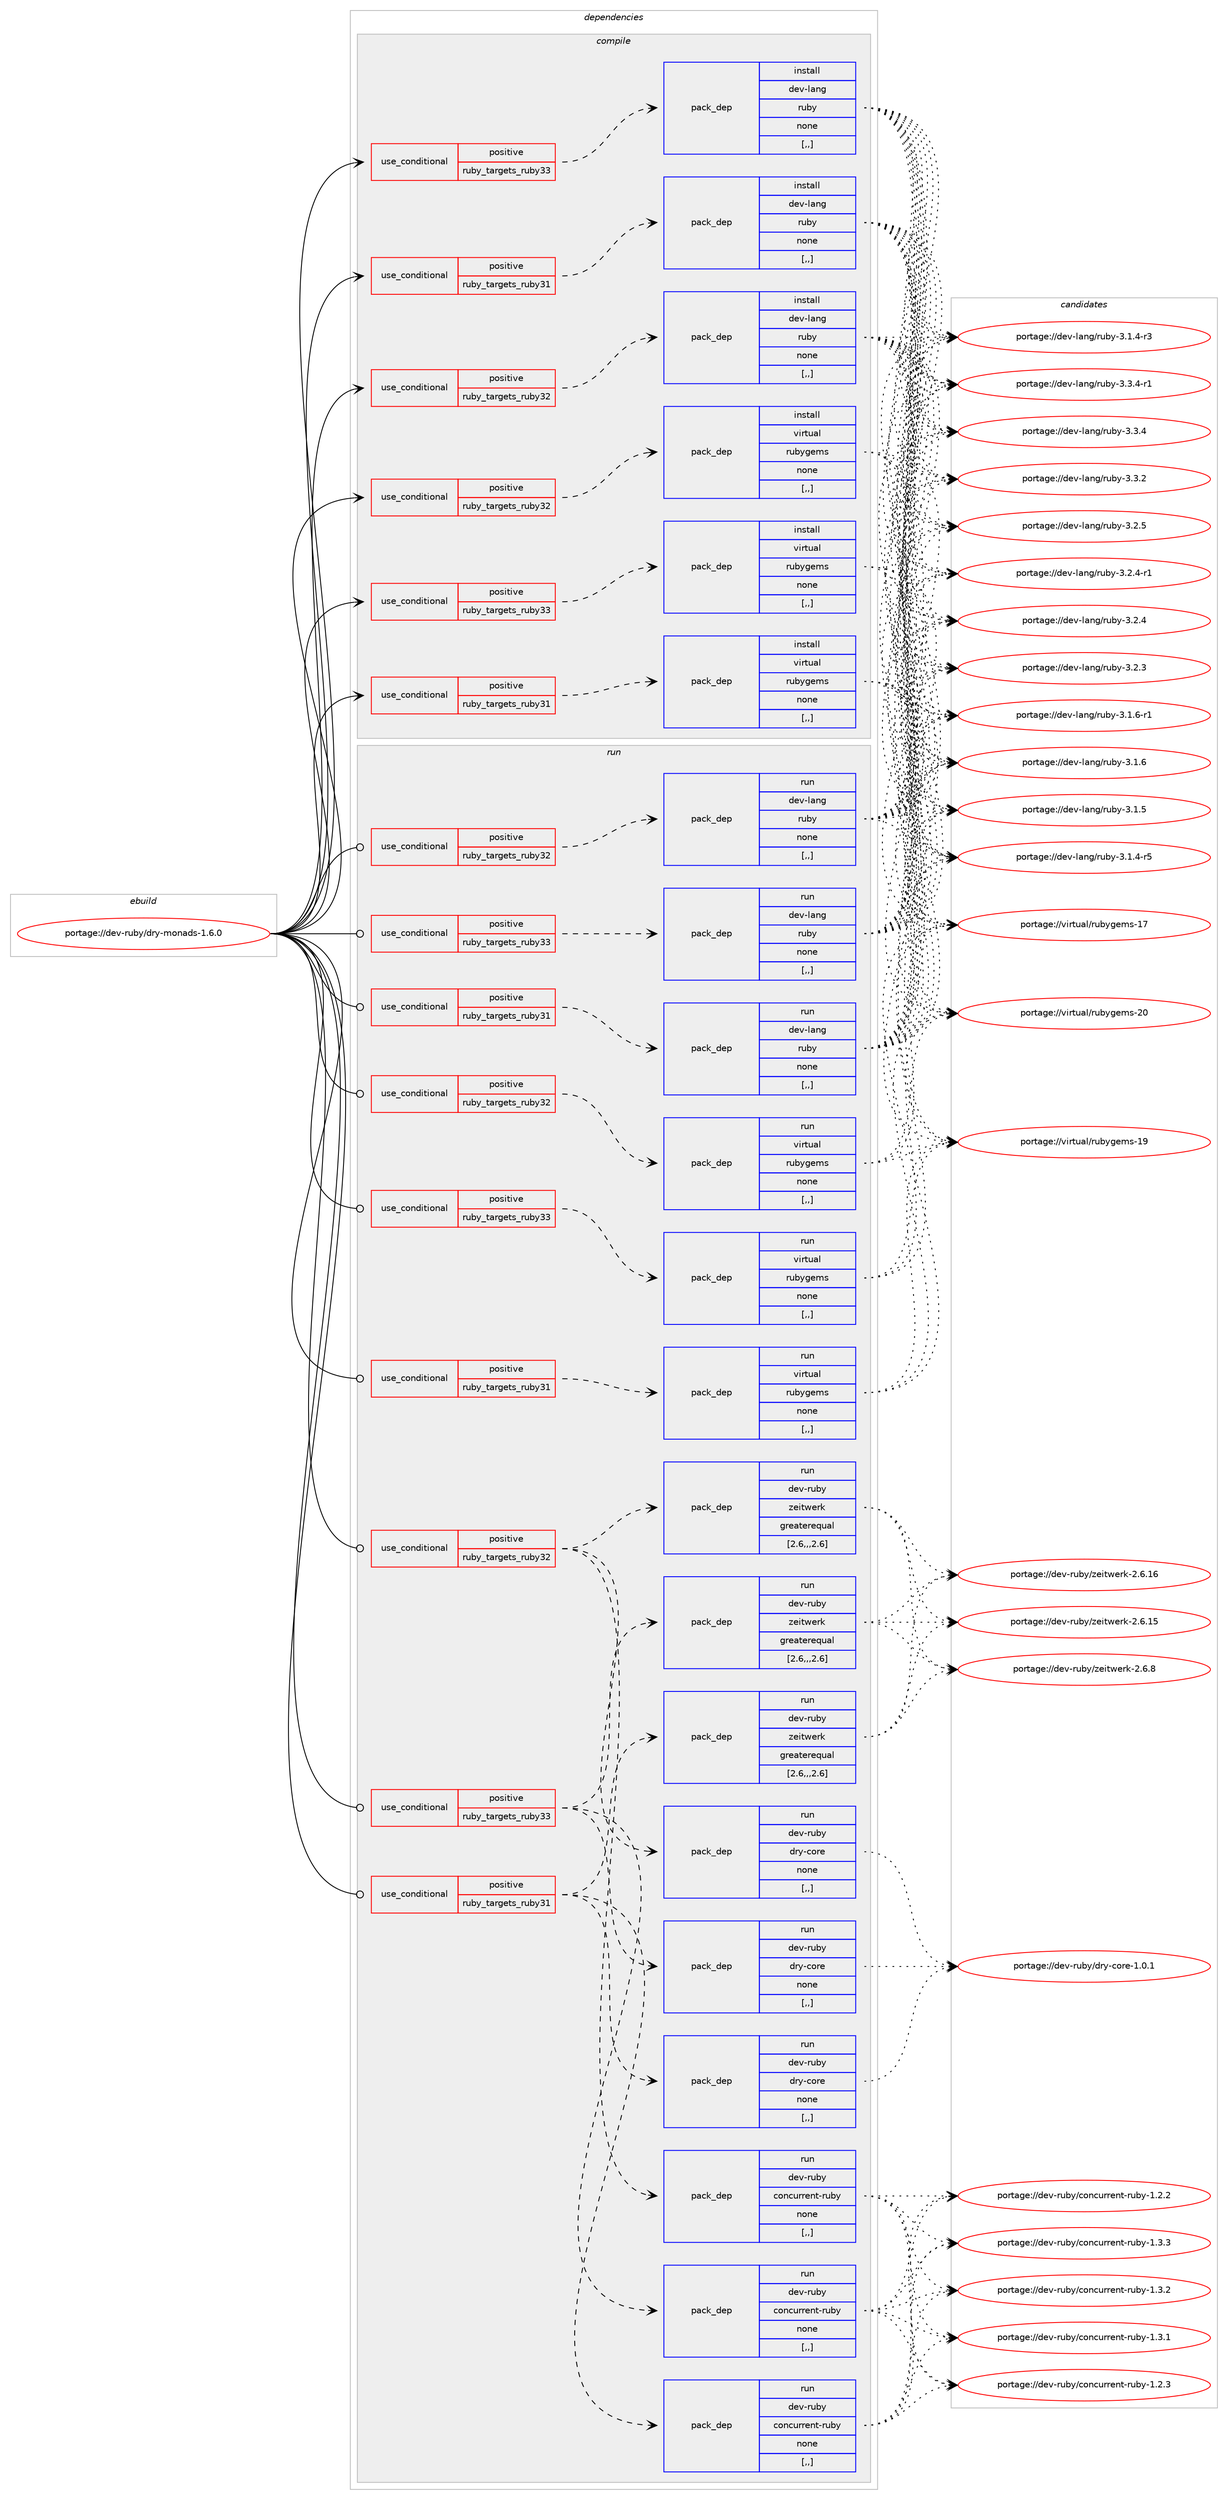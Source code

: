 digraph prolog {

# *************
# Graph options
# *************

newrank=true;
concentrate=true;
compound=true;
graph [rankdir=LR,fontname=Helvetica,fontsize=10,ranksep=1.5];#, ranksep=2.5, nodesep=0.2];
edge  [arrowhead=vee];
node  [fontname=Helvetica,fontsize=10];

# **********
# The ebuild
# **********

subgraph cluster_leftcol {
color=gray;
label=<<i>ebuild</i>>;
id [label="portage://dev-ruby/dry-monads-1.6.0", color=red, width=4, href="../dev-ruby/dry-monads-1.6.0.svg"];
}

# ****************
# The dependencies
# ****************

subgraph cluster_midcol {
color=gray;
label=<<i>dependencies</i>>;
subgraph cluster_compile {
fillcolor="#eeeeee";
style=filled;
label=<<i>compile</i>>;
subgraph cond46903 {
dependency181926 [label=<<TABLE BORDER="0" CELLBORDER="1" CELLSPACING="0" CELLPADDING="4"><TR><TD ROWSPAN="3" CELLPADDING="10">use_conditional</TD></TR><TR><TD>positive</TD></TR><TR><TD>ruby_targets_ruby31</TD></TR></TABLE>>, shape=none, color=red];
subgraph pack133726 {
dependency181927 [label=<<TABLE BORDER="0" CELLBORDER="1" CELLSPACING="0" CELLPADDING="4" WIDTH="220"><TR><TD ROWSPAN="6" CELLPADDING="30">pack_dep</TD></TR><TR><TD WIDTH="110">install</TD></TR><TR><TD>dev-lang</TD></TR><TR><TD>ruby</TD></TR><TR><TD>none</TD></TR><TR><TD>[,,]</TD></TR></TABLE>>, shape=none, color=blue];
}
dependency181926:e -> dependency181927:w [weight=20,style="dashed",arrowhead="vee"];
}
id:e -> dependency181926:w [weight=20,style="solid",arrowhead="vee"];
subgraph cond46904 {
dependency181928 [label=<<TABLE BORDER="0" CELLBORDER="1" CELLSPACING="0" CELLPADDING="4"><TR><TD ROWSPAN="3" CELLPADDING="10">use_conditional</TD></TR><TR><TD>positive</TD></TR><TR><TD>ruby_targets_ruby31</TD></TR></TABLE>>, shape=none, color=red];
subgraph pack133727 {
dependency181929 [label=<<TABLE BORDER="0" CELLBORDER="1" CELLSPACING="0" CELLPADDING="4" WIDTH="220"><TR><TD ROWSPAN="6" CELLPADDING="30">pack_dep</TD></TR><TR><TD WIDTH="110">install</TD></TR><TR><TD>virtual</TD></TR><TR><TD>rubygems</TD></TR><TR><TD>none</TD></TR><TR><TD>[,,]</TD></TR></TABLE>>, shape=none, color=blue];
}
dependency181928:e -> dependency181929:w [weight=20,style="dashed",arrowhead="vee"];
}
id:e -> dependency181928:w [weight=20,style="solid",arrowhead="vee"];
subgraph cond46905 {
dependency181930 [label=<<TABLE BORDER="0" CELLBORDER="1" CELLSPACING="0" CELLPADDING="4"><TR><TD ROWSPAN="3" CELLPADDING="10">use_conditional</TD></TR><TR><TD>positive</TD></TR><TR><TD>ruby_targets_ruby32</TD></TR></TABLE>>, shape=none, color=red];
subgraph pack133728 {
dependency181931 [label=<<TABLE BORDER="0" CELLBORDER="1" CELLSPACING="0" CELLPADDING="4" WIDTH="220"><TR><TD ROWSPAN="6" CELLPADDING="30">pack_dep</TD></TR><TR><TD WIDTH="110">install</TD></TR><TR><TD>dev-lang</TD></TR><TR><TD>ruby</TD></TR><TR><TD>none</TD></TR><TR><TD>[,,]</TD></TR></TABLE>>, shape=none, color=blue];
}
dependency181930:e -> dependency181931:w [weight=20,style="dashed",arrowhead="vee"];
}
id:e -> dependency181930:w [weight=20,style="solid",arrowhead="vee"];
subgraph cond46906 {
dependency181932 [label=<<TABLE BORDER="0" CELLBORDER="1" CELLSPACING="0" CELLPADDING="4"><TR><TD ROWSPAN="3" CELLPADDING="10">use_conditional</TD></TR><TR><TD>positive</TD></TR><TR><TD>ruby_targets_ruby32</TD></TR></TABLE>>, shape=none, color=red];
subgraph pack133729 {
dependency181933 [label=<<TABLE BORDER="0" CELLBORDER="1" CELLSPACING="0" CELLPADDING="4" WIDTH="220"><TR><TD ROWSPAN="6" CELLPADDING="30">pack_dep</TD></TR><TR><TD WIDTH="110">install</TD></TR><TR><TD>virtual</TD></TR><TR><TD>rubygems</TD></TR><TR><TD>none</TD></TR><TR><TD>[,,]</TD></TR></TABLE>>, shape=none, color=blue];
}
dependency181932:e -> dependency181933:w [weight=20,style="dashed",arrowhead="vee"];
}
id:e -> dependency181932:w [weight=20,style="solid",arrowhead="vee"];
subgraph cond46907 {
dependency181934 [label=<<TABLE BORDER="0" CELLBORDER="1" CELLSPACING="0" CELLPADDING="4"><TR><TD ROWSPAN="3" CELLPADDING="10">use_conditional</TD></TR><TR><TD>positive</TD></TR><TR><TD>ruby_targets_ruby33</TD></TR></TABLE>>, shape=none, color=red];
subgraph pack133730 {
dependency181935 [label=<<TABLE BORDER="0" CELLBORDER="1" CELLSPACING="0" CELLPADDING="4" WIDTH="220"><TR><TD ROWSPAN="6" CELLPADDING="30">pack_dep</TD></TR><TR><TD WIDTH="110">install</TD></TR><TR><TD>dev-lang</TD></TR><TR><TD>ruby</TD></TR><TR><TD>none</TD></TR><TR><TD>[,,]</TD></TR></TABLE>>, shape=none, color=blue];
}
dependency181934:e -> dependency181935:w [weight=20,style="dashed",arrowhead="vee"];
}
id:e -> dependency181934:w [weight=20,style="solid",arrowhead="vee"];
subgraph cond46908 {
dependency181936 [label=<<TABLE BORDER="0" CELLBORDER="1" CELLSPACING="0" CELLPADDING="4"><TR><TD ROWSPAN="3" CELLPADDING="10">use_conditional</TD></TR><TR><TD>positive</TD></TR><TR><TD>ruby_targets_ruby33</TD></TR></TABLE>>, shape=none, color=red];
subgraph pack133731 {
dependency181937 [label=<<TABLE BORDER="0" CELLBORDER="1" CELLSPACING="0" CELLPADDING="4" WIDTH="220"><TR><TD ROWSPAN="6" CELLPADDING="30">pack_dep</TD></TR><TR><TD WIDTH="110">install</TD></TR><TR><TD>virtual</TD></TR><TR><TD>rubygems</TD></TR><TR><TD>none</TD></TR><TR><TD>[,,]</TD></TR></TABLE>>, shape=none, color=blue];
}
dependency181936:e -> dependency181937:w [weight=20,style="dashed",arrowhead="vee"];
}
id:e -> dependency181936:w [weight=20,style="solid",arrowhead="vee"];
}
subgraph cluster_compileandrun {
fillcolor="#eeeeee";
style=filled;
label=<<i>compile and run</i>>;
}
subgraph cluster_run {
fillcolor="#eeeeee";
style=filled;
label=<<i>run</i>>;
subgraph cond46909 {
dependency181938 [label=<<TABLE BORDER="0" CELLBORDER="1" CELLSPACING="0" CELLPADDING="4"><TR><TD ROWSPAN="3" CELLPADDING="10">use_conditional</TD></TR><TR><TD>positive</TD></TR><TR><TD>ruby_targets_ruby31</TD></TR></TABLE>>, shape=none, color=red];
subgraph pack133732 {
dependency181939 [label=<<TABLE BORDER="0" CELLBORDER="1" CELLSPACING="0" CELLPADDING="4" WIDTH="220"><TR><TD ROWSPAN="6" CELLPADDING="30">pack_dep</TD></TR><TR><TD WIDTH="110">run</TD></TR><TR><TD>dev-lang</TD></TR><TR><TD>ruby</TD></TR><TR><TD>none</TD></TR><TR><TD>[,,]</TD></TR></TABLE>>, shape=none, color=blue];
}
dependency181938:e -> dependency181939:w [weight=20,style="dashed",arrowhead="vee"];
}
id:e -> dependency181938:w [weight=20,style="solid",arrowhead="odot"];
subgraph cond46910 {
dependency181940 [label=<<TABLE BORDER="0" CELLBORDER="1" CELLSPACING="0" CELLPADDING="4"><TR><TD ROWSPAN="3" CELLPADDING="10">use_conditional</TD></TR><TR><TD>positive</TD></TR><TR><TD>ruby_targets_ruby31</TD></TR></TABLE>>, shape=none, color=red];
subgraph pack133733 {
dependency181941 [label=<<TABLE BORDER="0" CELLBORDER="1" CELLSPACING="0" CELLPADDING="4" WIDTH="220"><TR><TD ROWSPAN="6" CELLPADDING="30">pack_dep</TD></TR><TR><TD WIDTH="110">run</TD></TR><TR><TD>dev-ruby</TD></TR><TR><TD>concurrent-ruby</TD></TR><TR><TD>none</TD></TR><TR><TD>[,,]</TD></TR></TABLE>>, shape=none, color=blue];
}
dependency181940:e -> dependency181941:w [weight=20,style="dashed",arrowhead="vee"];
subgraph pack133734 {
dependency181942 [label=<<TABLE BORDER="0" CELLBORDER="1" CELLSPACING="0" CELLPADDING="4" WIDTH="220"><TR><TD ROWSPAN="6" CELLPADDING="30">pack_dep</TD></TR><TR><TD WIDTH="110">run</TD></TR><TR><TD>dev-ruby</TD></TR><TR><TD>dry-core</TD></TR><TR><TD>none</TD></TR><TR><TD>[,,]</TD></TR></TABLE>>, shape=none, color=blue];
}
dependency181940:e -> dependency181942:w [weight=20,style="dashed",arrowhead="vee"];
subgraph pack133735 {
dependency181943 [label=<<TABLE BORDER="0" CELLBORDER="1" CELLSPACING="0" CELLPADDING="4" WIDTH="220"><TR><TD ROWSPAN="6" CELLPADDING="30">pack_dep</TD></TR><TR><TD WIDTH="110">run</TD></TR><TR><TD>dev-ruby</TD></TR><TR><TD>zeitwerk</TD></TR><TR><TD>greaterequal</TD></TR><TR><TD>[2.6,,,2.6]</TD></TR></TABLE>>, shape=none, color=blue];
}
dependency181940:e -> dependency181943:w [weight=20,style="dashed",arrowhead="vee"];
}
id:e -> dependency181940:w [weight=20,style="solid",arrowhead="odot"];
subgraph cond46911 {
dependency181944 [label=<<TABLE BORDER="0" CELLBORDER="1" CELLSPACING="0" CELLPADDING="4"><TR><TD ROWSPAN="3" CELLPADDING="10">use_conditional</TD></TR><TR><TD>positive</TD></TR><TR><TD>ruby_targets_ruby31</TD></TR></TABLE>>, shape=none, color=red];
subgraph pack133736 {
dependency181945 [label=<<TABLE BORDER="0" CELLBORDER="1" CELLSPACING="0" CELLPADDING="4" WIDTH="220"><TR><TD ROWSPAN="6" CELLPADDING="30">pack_dep</TD></TR><TR><TD WIDTH="110">run</TD></TR><TR><TD>virtual</TD></TR><TR><TD>rubygems</TD></TR><TR><TD>none</TD></TR><TR><TD>[,,]</TD></TR></TABLE>>, shape=none, color=blue];
}
dependency181944:e -> dependency181945:w [weight=20,style="dashed",arrowhead="vee"];
}
id:e -> dependency181944:w [weight=20,style="solid",arrowhead="odot"];
subgraph cond46912 {
dependency181946 [label=<<TABLE BORDER="0" CELLBORDER="1" CELLSPACING="0" CELLPADDING="4"><TR><TD ROWSPAN="3" CELLPADDING="10">use_conditional</TD></TR><TR><TD>positive</TD></TR><TR><TD>ruby_targets_ruby32</TD></TR></TABLE>>, shape=none, color=red];
subgraph pack133737 {
dependency181947 [label=<<TABLE BORDER="0" CELLBORDER="1" CELLSPACING="0" CELLPADDING="4" WIDTH="220"><TR><TD ROWSPAN="6" CELLPADDING="30">pack_dep</TD></TR><TR><TD WIDTH="110">run</TD></TR><TR><TD>dev-lang</TD></TR><TR><TD>ruby</TD></TR><TR><TD>none</TD></TR><TR><TD>[,,]</TD></TR></TABLE>>, shape=none, color=blue];
}
dependency181946:e -> dependency181947:w [weight=20,style="dashed",arrowhead="vee"];
}
id:e -> dependency181946:w [weight=20,style="solid",arrowhead="odot"];
subgraph cond46913 {
dependency181948 [label=<<TABLE BORDER="0" CELLBORDER="1" CELLSPACING="0" CELLPADDING="4"><TR><TD ROWSPAN="3" CELLPADDING="10">use_conditional</TD></TR><TR><TD>positive</TD></TR><TR><TD>ruby_targets_ruby32</TD></TR></TABLE>>, shape=none, color=red];
subgraph pack133738 {
dependency181949 [label=<<TABLE BORDER="0" CELLBORDER="1" CELLSPACING="0" CELLPADDING="4" WIDTH="220"><TR><TD ROWSPAN="6" CELLPADDING="30">pack_dep</TD></TR><TR><TD WIDTH="110">run</TD></TR><TR><TD>dev-ruby</TD></TR><TR><TD>concurrent-ruby</TD></TR><TR><TD>none</TD></TR><TR><TD>[,,]</TD></TR></TABLE>>, shape=none, color=blue];
}
dependency181948:e -> dependency181949:w [weight=20,style="dashed",arrowhead="vee"];
subgraph pack133739 {
dependency181950 [label=<<TABLE BORDER="0" CELLBORDER="1" CELLSPACING="0" CELLPADDING="4" WIDTH="220"><TR><TD ROWSPAN="6" CELLPADDING="30">pack_dep</TD></TR><TR><TD WIDTH="110">run</TD></TR><TR><TD>dev-ruby</TD></TR><TR><TD>dry-core</TD></TR><TR><TD>none</TD></TR><TR><TD>[,,]</TD></TR></TABLE>>, shape=none, color=blue];
}
dependency181948:e -> dependency181950:w [weight=20,style="dashed",arrowhead="vee"];
subgraph pack133740 {
dependency181951 [label=<<TABLE BORDER="0" CELLBORDER="1" CELLSPACING="0" CELLPADDING="4" WIDTH="220"><TR><TD ROWSPAN="6" CELLPADDING="30">pack_dep</TD></TR><TR><TD WIDTH="110">run</TD></TR><TR><TD>dev-ruby</TD></TR><TR><TD>zeitwerk</TD></TR><TR><TD>greaterequal</TD></TR><TR><TD>[2.6,,,2.6]</TD></TR></TABLE>>, shape=none, color=blue];
}
dependency181948:e -> dependency181951:w [weight=20,style="dashed",arrowhead="vee"];
}
id:e -> dependency181948:w [weight=20,style="solid",arrowhead="odot"];
subgraph cond46914 {
dependency181952 [label=<<TABLE BORDER="0" CELLBORDER="1" CELLSPACING="0" CELLPADDING="4"><TR><TD ROWSPAN="3" CELLPADDING="10">use_conditional</TD></TR><TR><TD>positive</TD></TR><TR><TD>ruby_targets_ruby32</TD></TR></TABLE>>, shape=none, color=red];
subgraph pack133741 {
dependency181953 [label=<<TABLE BORDER="0" CELLBORDER="1" CELLSPACING="0" CELLPADDING="4" WIDTH="220"><TR><TD ROWSPAN="6" CELLPADDING="30">pack_dep</TD></TR><TR><TD WIDTH="110">run</TD></TR><TR><TD>virtual</TD></TR><TR><TD>rubygems</TD></TR><TR><TD>none</TD></TR><TR><TD>[,,]</TD></TR></TABLE>>, shape=none, color=blue];
}
dependency181952:e -> dependency181953:w [weight=20,style="dashed",arrowhead="vee"];
}
id:e -> dependency181952:w [weight=20,style="solid",arrowhead="odot"];
subgraph cond46915 {
dependency181954 [label=<<TABLE BORDER="0" CELLBORDER="1" CELLSPACING="0" CELLPADDING="4"><TR><TD ROWSPAN="3" CELLPADDING="10">use_conditional</TD></TR><TR><TD>positive</TD></TR><TR><TD>ruby_targets_ruby33</TD></TR></TABLE>>, shape=none, color=red];
subgraph pack133742 {
dependency181955 [label=<<TABLE BORDER="0" CELLBORDER="1" CELLSPACING="0" CELLPADDING="4" WIDTH="220"><TR><TD ROWSPAN="6" CELLPADDING="30">pack_dep</TD></TR><TR><TD WIDTH="110">run</TD></TR><TR><TD>dev-lang</TD></TR><TR><TD>ruby</TD></TR><TR><TD>none</TD></TR><TR><TD>[,,]</TD></TR></TABLE>>, shape=none, color=blue];
}
dependency181954:e -> dependency181955:w [weight=20,style="dashed",arrowhead="vee"];
}
id:e -> dependency181954:w [weight=20,style="solid",arrowhead="odot"];
subgraph cond46916 {
dependency181956 [label=<<TABLE BORDER="0" CELLBORDER="1" CELLSPACING="0" CELLPADDING="4"><TR><TD ROWSPAN="3" CELLPADDING="10">use_conditional</TD></TR><TR><TD>positive</TD></TR><TR><TD>ruby_targets_ruby33</TD></TR></TABLE>>, shape=none, color=red];
subgraph pack133743 {
dependency181957 [label=<<TABLE BORDER="0" CELLBORDER="1" CELLSPACING="0" CELLPADDING="4" WIDTH="220"><TR><TD ROWSPAN="6" CELLPADDING="30">pack_dep</TD></TR><TR><TD WIDTH="110">run</TD></TR><TR><TD>dev-ruby</TD></TR><TR><TD>concurrent-ruby</TD></TR><TR><TD>none</TD></TR><TR><TD>[,,]</TD></TR></TABLE>>, shape=none, color=blue];
}
dependency181956:e -> dependency181957:w [weight=20,style="dashed",arrowhead="vee"];
subgraph pack133744 {
dependency181958 [label=<<TABLE BORDER="0" CELLBORDER="1" CELLSPACING="0" CELLPADDING="4" WIDTH="220"><TR><TD ROWSPAN="6" CELLPADDING="30">pack_dep</TD></TR><TR><TD WIDTH="110">run</TD></TR><TR><TD>dev-ruby</TD></TR><TR><TD>dry-core</TD></TR><TR><TD>none</TD></TR><TR><TD>[,,]</TD></TR></TABLE>>, shape=none, color=blue];
}
dependency181956:e -> dependency181958:w [weight=20,style="dashed",arrowhead="vee"];
subgraph pack133745 {
dependency181959 [label=<<TABLE BORDER="0" CELLBORDER="1" CELLSPACING="0" CELLPADDING="4" WIDTH="220"><TR><TD ROWSPAN="6" CELLPADDING="30">pack_dep</TD></TR><TR><TD WIDTH="110">run</TD></TR><TR><TD>dev-ruby</TD></TR><TR><TD>zeitwerk</TD></TR><TR><TD>greaterequal</TD></TR><TR><TD>[2.6,,,2.6]</TD></TR></TABLE>>, shape=none, color=blue];
}
dependency181956:e -> dependency181959:w [weight=20,style="dashed",arrowhead="vee"];
}
id:e -> dependency181956:w [weight=20,style="solid",arrowhead="odot"];
subgraph cond46917 {
dependency181960 [label=<<TABLE BORDER="0" CELLBORDER="1" CELLSPACING="0" CELLPADDING="4"><TR><TD ROWSPAN="3" CELLPADDING="10">use_conditional</TD></TR><TR><TD>positive</TD></TR><TR><TD>ruby_targets_ruby33</TD></TR></TABLE>>, shape=none, color=red];
subgraph pack133746 {
dependency181961 [label=<<TABLE BORDER="0" CELLBORDER="1" CELLSPACING="0" CELLPADDING="4" WIDTH="220"><TR><TD ROWSPAN="6" CELLPADDING="30">pack_dep</TD></TR><TR><TD WIDTH="110">run</TD></TR><TR><TD>virtual</TD></TR><TR><TD>rubygems</TD></TR><TR><TD>none</TD></TR><TR><TD>[,,]</TD></TR></TABLE>>, shape=none, color=blue];
}
dependency181960:e -> dependency181961:w [weight=20,style="dashed",arrowhead="vee"];
}
id:e -> dependency181960:w [weight=20,style="solid",arrowhead="odot"];
}
}

# **************
# The candidates
# **************

subgraph cluster_choices {
rank=same;
color=gray;
label=<<i>candidates</i>>;

subgraph choice133726 {
color=black;
nodesep=1;
choice100101118451089711010347114117981214551465146524511449 [label="portage://dev-lang/ruby-3.3.4-r1", color=red, width=4,href="../dev-lang/ruby-3.3.4-r1.svg"];
choice10010111845108971101034711411798121455146514652 [label="portage://dev-lang/ruby-3.3.4", color=red, width=4,href="../dev-lang/ruby-3.3.4.svg"];
choice10010111845108971101034711411798121455146514650 [label="portage://dev-lang/ruby-3.3.2", color=red, width=4,href="../dev-lang/ruby-3.3.2.svg"];
choice10010111845108971101034711411798121455146504653 [label="portage://dev-lang/ruby-3.2.5", color=red, width=4,href="../dev-lang/ruby-3.2.5.svg"];
choice100101118451089711010347114117981214551465046524511449 [label="portage://dev-lang/ruby-3.2.4-r1", color=red, width=4,href="../dev-lang/ruby-3.2.4-r1.svg"];
choice10010111845108971101034711411798121455146504652 [label="portage://dev-lang/ruby-3.2.4", color=red, width=4,href="../dev-lang/ruby-3.2.4.svg"];
choice10010111845108971101034711411798121455146504651 [label="portage://dev-lang/ruby-3.2.3", color=red, width=4,href="../dev-lang/ruby-3.2.3.svg"];
choice100101118451089711010347114117981214551464946544511449 [label="portage://dev-lang/ruby-3.1.6-r1", color=red, width=4,href="../dev-lang/ruby-3.1.6-r1.svg"];
choice10010111845108971101034711411798121455146494654 [label="portage://dev-lang/ruby-3.1.6", color=red, width=4,href="../dev-lang/ruby-3.1.6.svg"];
choice10010111845108971101034711411798121455146494653 [label="portage://dev-lang/ruby-3.1.5", color=red, width=4,href="../dev-lang/ruby-3.1.5.svg"];
choice100101118451089711010347114117981214551464946524511453 [label="portage://dev-lang/ruby-3.1.4-r5", color=red, width=4,href="../dev-lang/ruby-3.1.4-r5.svg"];
choice100101118451089711010347114117981214551464946524511451 [label="portage://dev-lang/ruby-3.1.4-r3", color=red, width=4,href="../dev-lang/ruby-3.1.4-r3.svg"];
dependency181927:e -> choice100101118451089711010347114117981214551465146524511449:w [style=dotted,weight="100"];
dependency181927:e -> choice10010111845108971101034711411798121455146514652:w [style=dotted,weight="100"];
dependency181927:e -> choice10010111845108971101034711411798121455146514650:w [style=dotted,weight="100"];
dependency181927:e -> choice10010111845108971101034711411798121455146504653:w [style=dotted,weight="100"];
dependency181927:e -> choice100101118451089711010347114117981214551465046524511449:w [style=dotted,weight="100"];
dependency181927:e -> choice10010111845108971101034711411798121455146504652:w [style=dotted,weight="100"];
dependency181927:e -> choice10010111845108971101034711411798121455146504651:w [style=dotted,weight="100"];
dependency181927:e -> choice100101118451089711010347114117981214551464946544511449:w [style=dotted,weight="100"];
dependency181927:e -> choice10010111845108971101034711411798121455146494654:w [style=dotted,weight="100"];
dependency181927:e -> choice10010111845108971101034711411798121455146494653:w [style=dotted,weight="100"];
dependency181927:e -> choice100101118451089711010347114117981214551464946524511453:w [style=dotted,weight="100"];
dependency181927:e -> choice100101118451089711010347114117981214551464946524511451:w [style=dotted,weight="100"];
}
subgraph choice133727 {
color=black;
nodesep=1;
choice118105114116117971084711411798121103101109115455048 [label="portage://virtual/rubygems-20", color=red, width=4,href="../virtual/rubygems-20.svg"];
choice118105114116117971084711411798121103101109115454957 [label="portage://virtual/rubygems-19", color=red, width=4,href="../virtual/rubygems-19.svg"];
choice118105114116117971084711411798121103101109115454955 [label="portage://virtual/rubygems-17", color=red, width=4,href="../virtual/rubygems-17.svg"];
dependency181929:e -> choice118105114116117971084711411798121103101109115455048:w [style=dotted,weight="100"];
dependency181929:e -> choice118105114116117971084711411798121103101109115454957:w [style=dotted,weight="100"];
dependency181929:e -> choice118105114116117971084711411798121103101109115454955:w [style=dotted,weight="100"];
}
subgraph choice133728 {
color=black;
nodesep=1;
choice100101118451089711010347114117981214551465146524511449 [label="portage://dev-lang/ruby-3.3.4-r1", color=red, width=4,href="../dev-lang/ruby-3.3.4-r1.svg"];
choice10010111845108971101034711411798121455146514652 [label="portage://dev-lang/ruby-3.3.4", color=red, width=4,href="../dev-lang/ruby-3.3.4.svg"];
choice10010111845108971101034711411798121455146514650 [label="portage://dev-lang/ruby-3.3.2", color=red, width=4,href="../dev-lang/ruby-3.3.2.svg"];
choice10010111845108971101034711411798121455146504653 [label="portage://dev-lang/ruby-3.2.5", color=red, width=4,href="../dev-lang/ruby-3.2.5.svg"];
choice100101118451089711010347114117981214551465046524511449 [label="portage://dev-lang/ruby-3.2.4-r1", color=red, width=4,href="../dev-lang/ruby-3.2.4-r1.svg"];
choice10010111845108971101034711411798121455146504652 [label="portage://dev-lang/ruby-3.2.4", color=red, width=4,href="../dev-lang/ruby-3.2.4.svg"];
choice10010111845108971101034711411798121455146504651 [label="portage://dev-lang/ruby-3.2.3", color=red, width=4,href="../dev-lang/ruby-3.2.3.svg"];
choice100101118451089711010347114117981214551464946544511449 [label="portage://dev-lang/ruby-3.1.6-r1", color=red, width=4,href="../dev-lang/ruby-3.1.6-r1.svg"];
choice10010111845108971101034711411798121455146494654 [label="portage://dev-lang/ruby-3.1.6", color=red, width=4,href="../dev-lang/ruby-3.1.6.svg"];
choice10010111845108971101034711411798121455146494653 [label="portage://dev-lang/ruby-3.1.5", color=red, width=4,href="../dev-lang/ruby-3.1.5.svg"];
choice100101118451089711010347114117981214551464946524511453 [label="portage://dev-lang/ruby-3.1.4-r5", color=red, width=4,href="../dev-lang/ruby-3.1.4-r5.svg"];
choice100101118451089711010347114117981214551464946524511451 [label="portage://dev-lang/ruby-3.1.4-r3", color=red, width=4,href="../dev-lang/ruby-3.1.4-r3.svg"];
dependency181931:e -> choice100101118451089711010347114117981214551465146524511449:w [style=dotted,weight="100"];
dependency181931:e -> choice10010111845108971101034711411798121455146514652:w [style=dotted,weight="100"];
dependency181931:e -> choice10010111845108971101034711411798121455146514650:w [style=dotted,weight="100"];
dependency181931:e -> choice10010111845108971101034711411798121455146504653:w [style=dotted,weight="100"];
dependency181931:e -> choice100101118451089711010347114117981214551465046524511449:w [style=dotted,weight="100"];
dependency181931:e -> choice10010111845108971101034711411798121455146504652:w [style=dotted,weight="100"];
dependency181931:e -> choice10010111845108971101034711411798121455146504651:w [style=dotted,weight="100"];
dependency181931:e -> choice100101118451089711010347114117981214551464946544511449:w [style=dotted,weight="100"];
dependency181931:e -> choice10010111845108971101034711411798121455146494654:w [style=dotted,weight="100"];
dependency181931:e -> choice10010111845108971101034711411798121455146494653:w [style=dotted,weight="100"];
dependency181931:e -> choice100101118451089711010347114117981214551464946524511453:w [style=dotted,weight="100"];
dependency181931:e -> choice100101118451089711010347114117981214551464946524511451:w [style=dotted,weight="100"];
}
subgraph choice133729 {
color=black;
nodesep=1;
choice118105114116117971084711411798121103101109115455048 [label="portage://virtual/rubygems-20", color=red, width=4,href="../virtual/rubygems-20.svg"];
choice118105114116117971084711411798121103101109115454957 [label="portage://virtual/rubygems-19", color=red, width=4,href="../virtual/rubygems-19.svg"];
choice118105114116117971084711411798121103101109115454955 [label="portage://virtual/rubygems-17", color=red, width=4,href="../virtual/rubygems-17.svg"];
dependency181933:e -> choice118105114116117971084711411798121103101109115455048:w [style=dotted,weight="100"];
dependency181933:e -> choice118105114116117971084711411798121103101109115454957:w [style=dotted,weight="100"];
dependency181933:e -> choice118105114116117971084711411798121103101109115454955:w [style=dotted,weight="100"];
}
subgraph choice133730 {
color=black;
nodesep=1;
choice100101118451089711010347114117981214551465146524511449 [label="portage://dev-lang/ruby-3.3.4-r1", color=red, width=4,href="../dev-lang/ruby-3.3.4-r1.svg"];
choice10010111845108971101034711411798121455146514652 [label="portage://dev-lang/ruby-3.3.4", color=red, width=4,href="../dev-lang/ruby-3.3.4.svg"];
choice10010111845108971101034711411798121455146514650 [label="portage://dev-lang/ruby-3.3.2", color=red, width=4,href="../dev-lang/ruby-3.3.2.svg"];
choice10010111845108971101034711411798121455146504653 [label="portage://dev-lang/ruby-3.2.5", color=red, width=4,href="../dev-lang/ruby-3.2.5.svg"];
choice100101118451089711010347114117981214551465046524511449 [label="portage://dev-lang/ruby-3.2.4-r1", color=red, width=4,href="../dev-lang/ruby-3.2.4-r1.svg"];
choice10010111845108971101034711411798121455146504652 [label="portage://dev-lang/ruby-3.2.4", color=red, width=4,href="../dev-lang/ruby-3.2.4.svg"];
choice10010111845108971101034711411798121455146504651 [label="portage://dev-lang/ruby-3.2.3", color=red, width=4,href="../dev-lang/ruby-3.2.3.svg"];
choice100101118451089711010347114117981214551464946544511449 [label="portage://dev-lang/ruby-3.1.6-r1", color=red, width=4,href="../dev-lang/ruby-3.1.6-r1.svg"];
choice10010111845108971101034711411798121455146494654 [label="portage://dev-lang/ruby-3.1.6", color=red, width=4,href="../dev-lang/ruby-3.1.6.svg"];
choice10010111845108971101034711411798121455146494653 [label="portage://dev-lang/ruby-3.1.5", color=red, width=4,href="../dev-lang/ruby-3.1.5.svg"];
choice100101118451089711010347114117981214551464946524511453 [label="portage://dev-lang/ruby-3.1.4-r5", color=red, width=4,href="../dev-lang/ruby-3.1.4-r5.svg"];
choice100101118451089711010347114117981214551464946524511451 [label="portage://dev-lang/ruby-3.1.4-r3", color=red, width=4,href="../dev-lang/ruby-3.1.4-r3.svg"];
dependency181935:e -> choice100101118451089711010347114117981214551465146524511449:w [style=dotted,weight="100"];
dependency181935:e -> choice10010111845108971101034711411798121455146514652:w [style=dotted,weight="100"];
dependency181935:e -> choice10010111845108971101034711411798121455146514650:w [style=dotted,weight="100"];
dependency181935:e -> choice10010111845108971101034711411798121455146504653:w [style=dotted,weight="100"];
dependency181935:e -> choice100101118451089711010347114117981214551465046524511449:w [style=dotted,weight="100"];
dependency181935:e -> choice10010111845108971101034711411798121455146504652:w [style=dotted,weight="100"];
dependency181935:e -> choice10010111845108971101034711411798121455146504651:w [style=dotted,weight="100"];
dependency181935:e -> choice100101118451089711010347114117981214551464946544511449:w [style=dotted,weight="100"];
dependency181935:e -> choice10010111845108971101034711411798121455146494654:w [style=dotted,weight="100"];
dependency181935:e -> choice10010111845108971101034711411798121455146494653:w [style=dotted,weight="100"];
dependency181935:e -> choice100101118451089711010347114117981214551464946524511453:w [style=dotted,weight="100"];
dependency181935:e -> choice100101118451089711010347114117981214551464946524511451:w [style=dotted,weight="100"];
}
subgraph choice133731 {
color=black;
nodesep=1;
choice118105114116117971084711411798121103101109115455048 [label="portage://virtual/rubygems-20", color=red, width=4,href="../virtual/rubygems-20.svg"];
choice118105114116117971084711411798121103101109115454957 [label="portage://virtual/rubygems-19", color=red, width=4,href="../virtual/rubygems-19.svg"];
choice118105114116117971084711411798121103101109115454955 [label="portage://virtual/rubygems-17", color=red, width=4,href="../virtual/rubygems-17.svg"];
dependency181937:e -> choice118105114116117971084711411798121103101109115455048:w [style=dotted,weight="100"];
dependency181937:e -> choice118105114116117971084711411798121103101109115454957:w [style=dotted,weight="100"];
dependency181937:e -> choice118105114116117971084711411798121103101109115454955:w [style=dotted,weight="100"];
}
subgraph choice133732 {
color=black;
nodesep=1;
choice100101118451089711010347114117981214551465146524511449 [label="portage://dev-lang/ruby-3.3.4-r1", color=red, width=4,href="../dev-lang/ruby-3.3.4-r1.svg"];
choice10010111845108971101034711411798121455146514652 [label="portage://dev-lang/ruby-3.3.4", color=red, width=4,href="../dev-lang/ruby-3.3.4.svg"];
choice10010111845108971101034711411798121455146514650 [label="portage://dev-lang/ruby-3.3.2", color=red, width=4,href="../dev-lang/ruby-3.3.2.svg"];
choice10010111845108971101034711411798121455146504653 [label="portage://dev-lang/ruby-3.2.5", color=red, width=4,href="../dev-lang/ruby-3.2.5.svg"];
choice100101118451089711010347114117981214551465046524511449 [label="portage://dev-lang/ruby-3.2.4-r1", color=red, width=4,href="../dev-lang/ruby-3.2.4-r1.svg"];
choice10010111845108971101034711411798121455146504652 [label="portage://dev-lang/ruby-3.2.4", color=red, width=4,href="../dev-lang/ruby-3.2.4.svg"];
choice10010111845108971101034711411798121455146504651 [label="portage://dev-lang/ruby-3.2.3", color=red, width=4,href="../dev-lang/ruby-3.2.3.svg"];
choice100101118451089711010347114117981214551464946544511449 [label="portage://dev-lang/ruby-3.1.6-r1", color=red, width=4,href="../dev-lang/ruby-3.1.6-r1.svg"];
choice10010111845108971101034711411798121455146494654 [label="portage://dev-lang/ruby-3.1.6", color=red, width=4,href="../dev-lang/ruby-3.1.6.svg"];
choice10010111845108971101034711411798121455146494653 [label="portage://dev-lang/ruby-3.1.5", color=red, width=4,href="../dev-lang/ruby-3.1.5.svg"];
choice100101118451089711010347114117981214551464946524511453 [label="portage://dev-lang/ruby-3.1.4-r5", color=red, width=4,href="../dev-lang/ruby-3.1.4-r5.svg"];
choice100101118451089711010347114117981214551464946524511451 [label="portage://dev-lang/ruby-3.1.4-r3", color=red, width=4,href="../dev-lang/ruby-3.1.4-r3.svg"];
dependency181939:e -> choice100101118451089711010347114117981214551465146524511449:w [style=dotted,weight="100"];
dependency181939:e -> choice10010111845108971101034711411798121455146514652:w [style=dotted,weight="100"];
dependency181939:e -> choice10010111845108971101034711411798121455146514650:w [style=dotted,weight="100"];
dependency181939:e -> choice10010111845108971101034711411798121455146504653:w [style=dotted,weight="100"];
dependency181939:e -> choice100101118451089711010347114117981214551465046524511449:w [style=dotted,weight="100"];
dependency181939:e -> choice10010111845108971101034711411798121455146504652:w [style=dotted,weight="100"];
dependency181939:e -> choice10010111845108971101034711411798121455146504651:w [style=dotted,weight="100"];
dependency181939:e -> choice100101118451089711010347114117981214551464946544511449:w [style=dotted,weight="100"];
dependency181939:e -> choice10010111845108971101034711411798121455146494654:w [style=dotted,weight="100"];
dependency181939:e -> choice10010111845108971101034711411798121455146494653:w [style=dotted,weight="100"];
dependency181939:e -> choice100101118451089711010347114117981214551464946524511453:w [style=dotted,weight="100"];
dependency181939:e -> choice100101118451089711010347114117981214551464946524511451:w [style=dotted,weight="100"];
}
subgraph choice133733 {
color=black;
nodesep=1;
choice10010111845114117981214799111110991171141141011101164511411798121454946514651 [label="portage://dev-ruby/concurrent-ruby-1.3.3", color=red, width=4,href="../dev-ruby/concurrent-ruby-1.3.3.svg"];
choice10010111845114117981214799111110991171141141011101164511411798121454946514650 [label="portage://dev-ruby/concurrent-ruby-1.3.2", color=red, width=4,href="../dev-ruby/concurrent-ruby-1.3.2.svg"];
choice10010111845114117981214799111110991171141141011101164511411798121454946514649 [label="portage://dev-ruby/concurrent-ruby-1.3.1", color=red, width=4,href="../dev-ruby/concurrent-ruby-1.3.1.svg"];
choice10010111845114117981214799111110991171141141011101164511411798121454946504651 [label="portage://dev-ruby/concurrent-ruby-1.2.3", color=red, width=4,href="../dev-ruby/concurrent-ruby-1.2.3.svg"];
choice10010111845114117981214799111110991171141141011101164511411798121454946504650 [label="portage://dev-ruby/concurrent-ruby-1.2.2", color=red, width=4,href="../dev-ruby/concurrent-ruby-1.2.2.svg"];
dependency181941:e -> choice10010111845114117981214799111110991171141141011101164511411798121454946514651:w [style=dotted,weight="100"];
dependency181941:e -> choice10010111845114117981214799111110991171141141011101164511411798121454946514650:w [style=dotted,weight="100"];
dependency181941:e -> choice10010111845114117981214799111110991171141141011101164511411798121454946514649:w [style=dotted,weight="100"];
dependency181941:e -> choice10010111845114117981214799111110991171141141011101164511411798121454946504651:w [style=dotted,weight="100"];
dependency181941:e -> choice10010111845114117981214799111110991171141141011101164511411798121454946504650:w [style=dotted,weight="100"];
}
subgraph choice133734 {
color=black;
nodesep=1;
choice1001011184511411798121471001141214599111114101454946484649 [label="portage://dev-ruby/dry-core-1.0.1", color=red, width=4,href="../dev-ruby/dry-core-1.0.1.svg"];
dependency181942:e -> choice1001011184511411798121471001141214599111114101454946484649:w [style=dotted,weight="100"];
}
subgraph choice133735 {
color=black;
nodesep=1;
choice10010111845114117981214712210110511611910111410745504654464954 [label="portage://dev-ruby/zeitwerk-2.6.16", color=red, width=4,href="../dev-ruby/zeitwerk-2.6.16.svg"];
choice10010111845114117981214712210110511611910111410745504654464953 [label="portage://dev-ruby/zeitwerk-2.6.15", color=red, width=4,href="../dev-ruby/zeitwerk-2.6.15.svg"];
choice100101118451141179812147122101105116119101114107455046544656 [label="portage://dev-ruby/zeitwerk-2.6.8", color=red, width=4,href="../dev-ruby/zeitwerk-2.6.8.svg"];
dependency181943:e -> choice10010111845114117981214712210110511611910111410745504654464954:w [style=dotted,weight="100"];
dependency181943:e -> choice10010111845114117981214712210110511611910111410745504654464953:w [style=dotted,weight="100"];
dependency181943:e -> choice100101118451141179812147122101105116119101114107455046544656:w [style=dotted,weight="100"];
}
subgraph choice133736 {
color=black;
nodesep=1;
choice118105114116117971084711411798121103101109115455048 [label="portage://virtual/rubygems-20", color=red, width=4,href="../virtual/rubygems-20.svg"];
choice118105114116117971084711411798121103101109115454957 [label="portage://virtual/rubygems-19", color=red, width=4,href="../virtual/rubygems-19.svg"];
choice118105114116117971084711411798121103101109115454955 [label="portage://virtual/rubygems-17", color=red, width=4,href="../virtual/rubygems-17.svg"];
dependency181945:e -> choice118105114116117971084711411798121103101109115455048:w [style=dotted,weight="100"];
dependency181945:e -> choice118105114116117971084711411798121103101109115454957:w [style=dotted,weight="100"];
dependency181945:e -> choice118105114116117971084711411798121103101109115454955:w [style=dotted,weight="100"];
}
subgraph choice133737 {
color=black;
nodesep=1;
choice100101118451089711010347114117981214551465146524511449 [label="portage://dev-lang/ruby-3.3.4-r1", color=red, width=4,href="../dev-lang/ruby-3.3.4-r1.svg"];
choice10010111845108971101034711411798121455146514652 [label="portage://dev-lang/ruby-3.3.4", color=red, width=4,href="../dev-lang/ruby-3.3.4.svg"];
choice10010111845108971101034711411798121455146514650 [label="portage://dev-lang/ruby-3.3.2", color=red, width=4,href="../dev-lang/ruby-3.3.2.svg"];
choice10010111845108971101034711411798121455146504653 [label="portage://dev-lang/ruby-3.2.5", color=red, width=4,href="../dev-lang/ruby-3.2.5.svg"];
choice100101118451089711010347114117981214551465046524511449 [label="portage://dev-lang/ruby-3.2.4-r1", color=red, width=4,href="../dev-lang/ruby-3.2.4-r1.svg"];
choice10010111845108971101034711411798121455146504652 [label="portage://dev-lang/ruby-3.2.4", color=red, width=4,href="../dev-lang/ruby-3.2.4.svg"];
choice10010111845108971101034711411798121455146504651 [label="portage://dev-lang/ruby-3.2.3", color=red, width=4,href="../dev-lang/ruby-3.2.3.svg"];
choice100101118451089711010347114117981214551464946544511449 [label="portage://dev-lang/ruby-3.1.6-r1", color=red, width=4,href="../dev-lang/ruby-3.1.6-r1.svg"];
choice10010111845108971101034711411798121455146494654 [label="portage://dev-lang/ruby-3.1.6", color=red, width=4,href="../dev-lang/ruby-3.1.6.svg"];
choice10010111845108971101034711411798121455146494653 [label="portage://dev-lang/ruby-3.1.5", color=red, width=4,href="../dev-lang/ruby-3.1.5.svg"];
choice100101118451089711010347114117981214551464946524511453 [label="portage://dev-lang/ruby-3.1.4-r5", color=red, width=4,href="../dev-lang/ruby-3.1.4-r5.svg"];
choice100101118451089711010347114117981214551464946524511451 [label="portage://dev-lang/ruby-3.1.4-r3", color=red, width=4,href="../dev-lang/ruby-3.1.4-r3.svg"];
dependency181947:e -> choice100101118451089711010347114117981214551465146524511449:w [style=dotted,weight="100"];
dependency181947:e -> choice10010111845108971101034711411798121455146514652:w [style=dotted,weight="100"];
dependency181947:e -> choice10010111845108971101034711411798121455146514650:w [style=dotted,weight="100"];
dependency181947:e -> choice10010111845108971101034711411798121455146504653:w [style=dotted,weight="100"];
dependency181947:e -> choice100101118451089711010347114117981214551465046524511449:w [style=dotted,weight="100"];
dependency181947:e -> choice10010111845108971101034711411798121455146504652:w [style=dotted,weight="100"];
dependency181947:e -> choice10010111845108971101034711411798121455146504651:w [style=dotted,weight="100"];
dependency181947:e -> choice100101118451089711010347114117981214551464946544511449:w [style=dotted,weight="100"];
dependency181947:e -> choice10010111845108971101034711411798121455146494654:w [style=dotted,weight="100"];
dependency181947:e -> choice10010111845108971101034711411798121455146494653:w [style=dotted,weight="100"];
dependency181947:e -> choice100101118451089711010347114117981214551464946524511453:w [style=dotted,weight="100"];
dependency181947:e -> choice100101118451089711010347114117981214551464946524511451:w [style=dotted,weight="100"];
}
subgraph choice133738 {
color=black;
nodesep=1;
choice10010111845114117981214799111110991171141141011101164511411798121454946514651 [label="portage://dev-ruby/concurrent-ruby-1.3.3", color=red, width=4,href="../dev-ruby/concurrent-ruby-1.3.3.svg"];
choice10010111845114117981214799111110991171141141011101164511411798121454946514650 [label="portage://dev-ruby/concurrent-ruby-1.3.2", color=red, width=4,href="../dev-ruby/concurrent-ruby-1.3.2.svg"];
choice10010111845114117981214799111110991171141141011101164511411798121454946514649 [label="portage://dev-ruby/concurrent-ruby-1.3.1", color=red, width=4,href="../dev-ruby/concurrent-ruby-1.3.1.svg"];
choice10010111845114117981214799111110991171141141011101164511411798121454946504651 [label="portage://dev-ruby/concurrent-ruby-1.2.3", color=red, width=4,href="../dev-ruby/concurrent-ruby-1.2.3.svg"];
choice10010111845114117981214799111110991171141141011101164511411798121454946504650 [label="portage://dev-ruby/concurrent-ruby-1.2.2", color=red, width=4,href="../dev-ruby/concurrent-ruby-1.2.2.svg"];
dependency181949:e -> choice10010111845114117981214799111110991171141141011101164511411798121454946514651:w [style=dotted,weight="100"];
dependency181949:e -> choice10010111845114117981214799111110991171141141011101164511411798121454946514650:w [style=dotted,weight="100"];
dependency181949:e -> choice10010111845114117981214799111110991171141141011101164511411798121454946514649:w [style=dotted,weight="100"];
dependency181949:e -> choice10010111845114117981214799111110991171141141011101164511411798121454946504651:w [style=dotted,weight="100"];
dependency181949:e -> choice10010111845114117981214799111110991171141141011101164511411798121454946504650:w [style=dotted,weight="100"];
}
subgraph choice133739 {
color=black;
nodesep=1;
choice1001011184511411798121471001141214599111114101454946484649 [label="portage://dev-ruby/dry-core-1.0.1", color=red, width=4,href="../dev-ruby/dry-core-1.0.1.svg"];
dependency181950:e -> choice1001011184511411798121471001141214599111114101454946484649:w [style=dotted,weight="100"];
}
subgraph choice133740 {
color=black;
nodesep=1;
choice10010111845114117981214712210110511611910111410745504654464954 [label="portage://dev-ruby/zeitwerk-2.6.16", color=red, width=4,href="../dev-ruby/zeitwerk-2.6.16.svg"];
choice10010111845114117981214712210110511611910111410745504654464953 [label="portage://dev-ruby/zeitwerk-2.6.15", color=red, width=4,href="../dev-ruby/zeitwerk-2.6.15.svg"];
choice100101118451141179812147122101105116119101114107455046544656 [label="portage://dev-ruby/zeitwerk-2.6.8", color=red, width=4,href="../dev-ruby/zeitwerk-2.6.8.svg"];
dependency181951:e -> choice10010111845114117981214712210110511611910111410745504654464954:w [style=dotted,weight="100"];
dependency181951:e -> choice10010111845114117981214712210110511611910111410745504654464953:w [style=dotted,weight="100"];
dependency181951:e -> choice100101118451141179812147122101105116119101114107455046544656:w [style=dotted,weight="100"];
}
subgraph choice133741 {
color=black;
nodesep=1;
choice118105114116117971084711411798121103101109115455048 [label="portage://virtual/rubygems-20", color=red, width=4,href="../virtual/rubygems-20.svg"];
choice118105114116117971084711411798121103101109115454957 [label="portage://virtual/rubygems-19", color=red, width=4,href="../virtual/rubygems-19.svg"];
choice118105114116117971084711411798121103101109115454955 [label="portage://virtual/rubygems-17", color=red, width=4,href="../virtual/rubygems-17.svg"];
dependency181953:e -> choice118105114116117971084711411798121103101109115455048:w [style=dotted,weight="100"];
dependency181953:e -> choice118105114116117971084711411798121103101109115454957:w [style=dotted,weight="100"];
dependency181953:e -> choice118105114116117971084711411798121103101109115454955:w [style=dotted,weight="100"];
}
subgraph choice133742 {
color=black;
nodesep=1;
choice100101118451089711010347114117981214551465146524511449 [label="portage://dev-lang/ruby-3.3.4-r1", color=red, width=4,href="../dev-lang/ruby-3.3.4-r1.svg"];
choice10010111845108971101034711411798121455146514652 [label="portage://dev-lang/ruby-3.3.4", color=red, width=4,href="../dev-lang/ruby-3.3.4.svg"];
choice10010111845108971101034711411798121455146514650 [label="portage://dev-lang/ruby-3.3.2", color=red, width=4,href="../dev-lang/ruby-3.3.2.svg"];
choice10010111845108971101034711411798121455146504653 [label="portage://dev-lang/ruby-3.2.5", color=red, width=4,href="../dev-lang/ruby-3.2.5.svg"];
choice100101118451089711010347114117981214551465046524511449 [label="portage://dev-lang/ruby-3.2.4-r1", color=red, width=4,href="../dev-lang/ruby-3.2.4-r1.svg"];
choice10010111845108971101034711411798121455146504652 [label="portage://dev-lang/ruby-3.2.4", color=red, width=4,href="../dev-lang/ruby-3.2.4.svg"];
choice10010111845108971101034711411798121455146504651 [label="portage://dev-lang/ruby-3.2.3", color=red, width=4,href="../dev-lang/ruby-3.2.3.svg"];
choice100101118451089711010347114117981214551464946544511449 [label="portage://dev-lang/ruby-3.1.6-r1", color=red, width=4,href="../dev-lang/ruby-3.1.6-r1.svg"];
choice10010111845108971101034711411798121455146494654 [label="portage://dev-lang/ruby-3.1.6", color=red, width=4,href="../dev-lang/ruby-3.1.6.svg"];
choice10010111845108971101034711411798121455146494653 [label="portage://dev-lang/ruby-3.1.5", color=red, width=4,href="../dev-lang/ruby-3.1.5.svg"];
choice100101118451089711010347114117981214551464946524511453 [label="portage://dev-lang/ruby-3.1.4-r5", color=red, width=4,href="../dev-lang/ruby-3.1.4-r5.svg"];
choice100101118451089711010347114117981214551464946524511451 [label="portage://dev-lang/ruby-3.1.4-r3", color=red, width=4,href="../dev-lang/ruby-3.1.4-r3.svg"];
dependency181955:e -> choice100101118451089711010347114117981214551465146524511449:w [style=dotted,weight="100"];
dependency181955:e -> choice10010111845108971101034711411798121455146514652:w [style=dotted,weight="100"];
dependency181955:e -> choice10010111845108971101034711411798121455146514650:w [style=dotted,weight="100"];
dependency181955:e -> choice10010111845108971101034711411798121455146504653:w [style=dotted,weight="100"];
dependency181955:e -> choice100101118451089711010347114117981214551465046524511449:w [style=dotted,weight="100"];
dependency181955:e -> choice10010111845108971101034711411798121455146504652:w [style=dotted,weight="100"];
dependency181955:e -> choice10010111845108971101034711411798121455146504651:w [style=dotted,weight="100"];
dependency181955:e -> choice100101118451089711010347114117981214551464946544511449:w [style=dotted,weight="100"];
dependency181955:e -> choice10010111845108971101034711411798121455146494654:w [style=dotted,weight="100"];
dependency181955:e -> choice10010111845108971101034711411798121455146494653:w [style=dotted,weight="100"];
dependency181955:e -> choice100101118451089711010347114117981214551464946524511453:w [style=dotted,weight="100"];
dependency181955:e -> choice100101118451089711010347114117981214551464946524511451:w [style=dotted,weight="100"];
}
subgraph choice133743 {
color=black;
nodesep=1;
choice10010111845114117981214799111110991171141141011101164511411798121454946514651 [label="portage://dev-ruby/concurrent-ruby-1.3.3", color=red, width=4,href="../dev-ruby/concurrent-ruby-1.3.3.svg"];
choice10010111845114117981214799111110991171141141011101164511411798121454946514650 [label="portage://dev-ruby/concurrent-ruby-1.3.2", color=red, width=4,href="../dev-ruby/concurrent-ruby-1.3.2.svg"];
choice10010111845114117981214799111110991171141141011101164511411798121454946514649 [label="portage://dev-ruby/concurrent-ruby-1.3.1", color=red, width=4,href="../dev-ruby/concurrent-ruby-1.3.1.svg"];
choice10010111845114117981214799111110991171141141011101164511411798121454946504651 [label="portage://dev-ruby/concurrent-ruby-1.2.3", color=red, width=4,href="../dev-ruby/concurrent-ruby-1.2.3.svg"];
choice10010111845114117981214799111110991171141141011101164511411798121454946504650 [label="portage://dev-ruby/concurrent-ruby-1.2.2", color=red, width=4,href="../dev-ruby/concurrent-ruby-1.2.2.svg"];
dependency181957:e -> choice10010111845114117981214799111110991171141141011101164511411798121454946514651:w [style=dotted,weight="100"];
dependency181957:e -> choice10010111845114117981214799111110991171141141011101164511411798121454946514650:w [style=dotted,weight="100"];
dependency181957:e -> choice10010111845114117981214799111110991171141141011101164511411798121454946514649:w [style=dotted,weight="100"];
dependency181957:e -> choice10010111845114117981214799111110991171141141011101164511411798121454946504651:w [style=dotted,weight="100"];
dependency181957:e -> choice10010111845114117981214799111110991171141141011101164511411798121454946504650:w [style=dotted,weight="100"];
}
subgraph choice133744 {
color=black;
nodesep=1;
choice1001011184511411798121471001141214599111114101454946484649 [label="portage://dev-ruby/dry-core-1.0.1", color=red, width=4,href="../dev-ruby/dry-core-1.0.1.svg"];
dependency181958:e -> choice1001011184511411798121471001141214599111114101454946484649:w [style=dotted,weight="100"];
}
subgraph choice133745 {
color=black;
nodesep=1;
choice10010111845114117981214712210110511611910111410745504654464954 [label="portage://dev-ruby/zeitwerk-2.6.16", color=red, width=4,href="../dev-ruby/zeitwerk-2.6.16.svg"];
choice10010111845114117981214712210110511611910111410745504654464953 [label="portage://dev-ruby/zeitwerk-2.6.15", color=red, width=4,href="../dev-ruby/zeitwerk-2.6.15.svg"];
choice100101118451141179812147122101105116119101114107455046544656 [label="portage://dev-ruby/zeitwerk-2.6.8", color=red, width=4,href="../dev-ruby/zeitwerk-2.6.8.svg"];
dependency181959:e -> choice10010111845114117981214712210110511611910111410745504654464954:w [style=dotted,weight="100"];
dependency181959:e -> choice10010111845114117981214712210110511611910111410745504654464953:w [style=dotted,weight="100"];
dependency181959:e -> choice100101118451141179812147122101105116119101114107455046544656:w [style=dotted,weight="100"];
}
subgraph choice133746 {
color=black;
nodesep=1;
choice118105114116117971084711411798121103101109115455048 [label="portage://virtual/rubygems-20", color=red, width=4,href="../virtual/rubygems-20.svg"];
choice118105114116117971084711411798121103101109115454957 [label="portage://virtual/rubygems-19", color=red, width=4,href="../virtual/rubygems-19.svg"];
choice118105114116117971084711411798121103101109115454955 [label="portage://virtual/rubygems-17", color=red, width=4,href="../virtual/rubygems-17.svg"];
dependency181961:e -> choice118105114116117971084711411798121103101109115455048:w [style=dotted,weight="100"];
dependency181961:e -> choice118105114116117971084711411798121103101109115454957:w [style=dotted,weight="100"];
dependency181961:e -> choice118105114116117971084711411798121103101109115454955:w [style=dotted,weight="100"];
}
}

}
